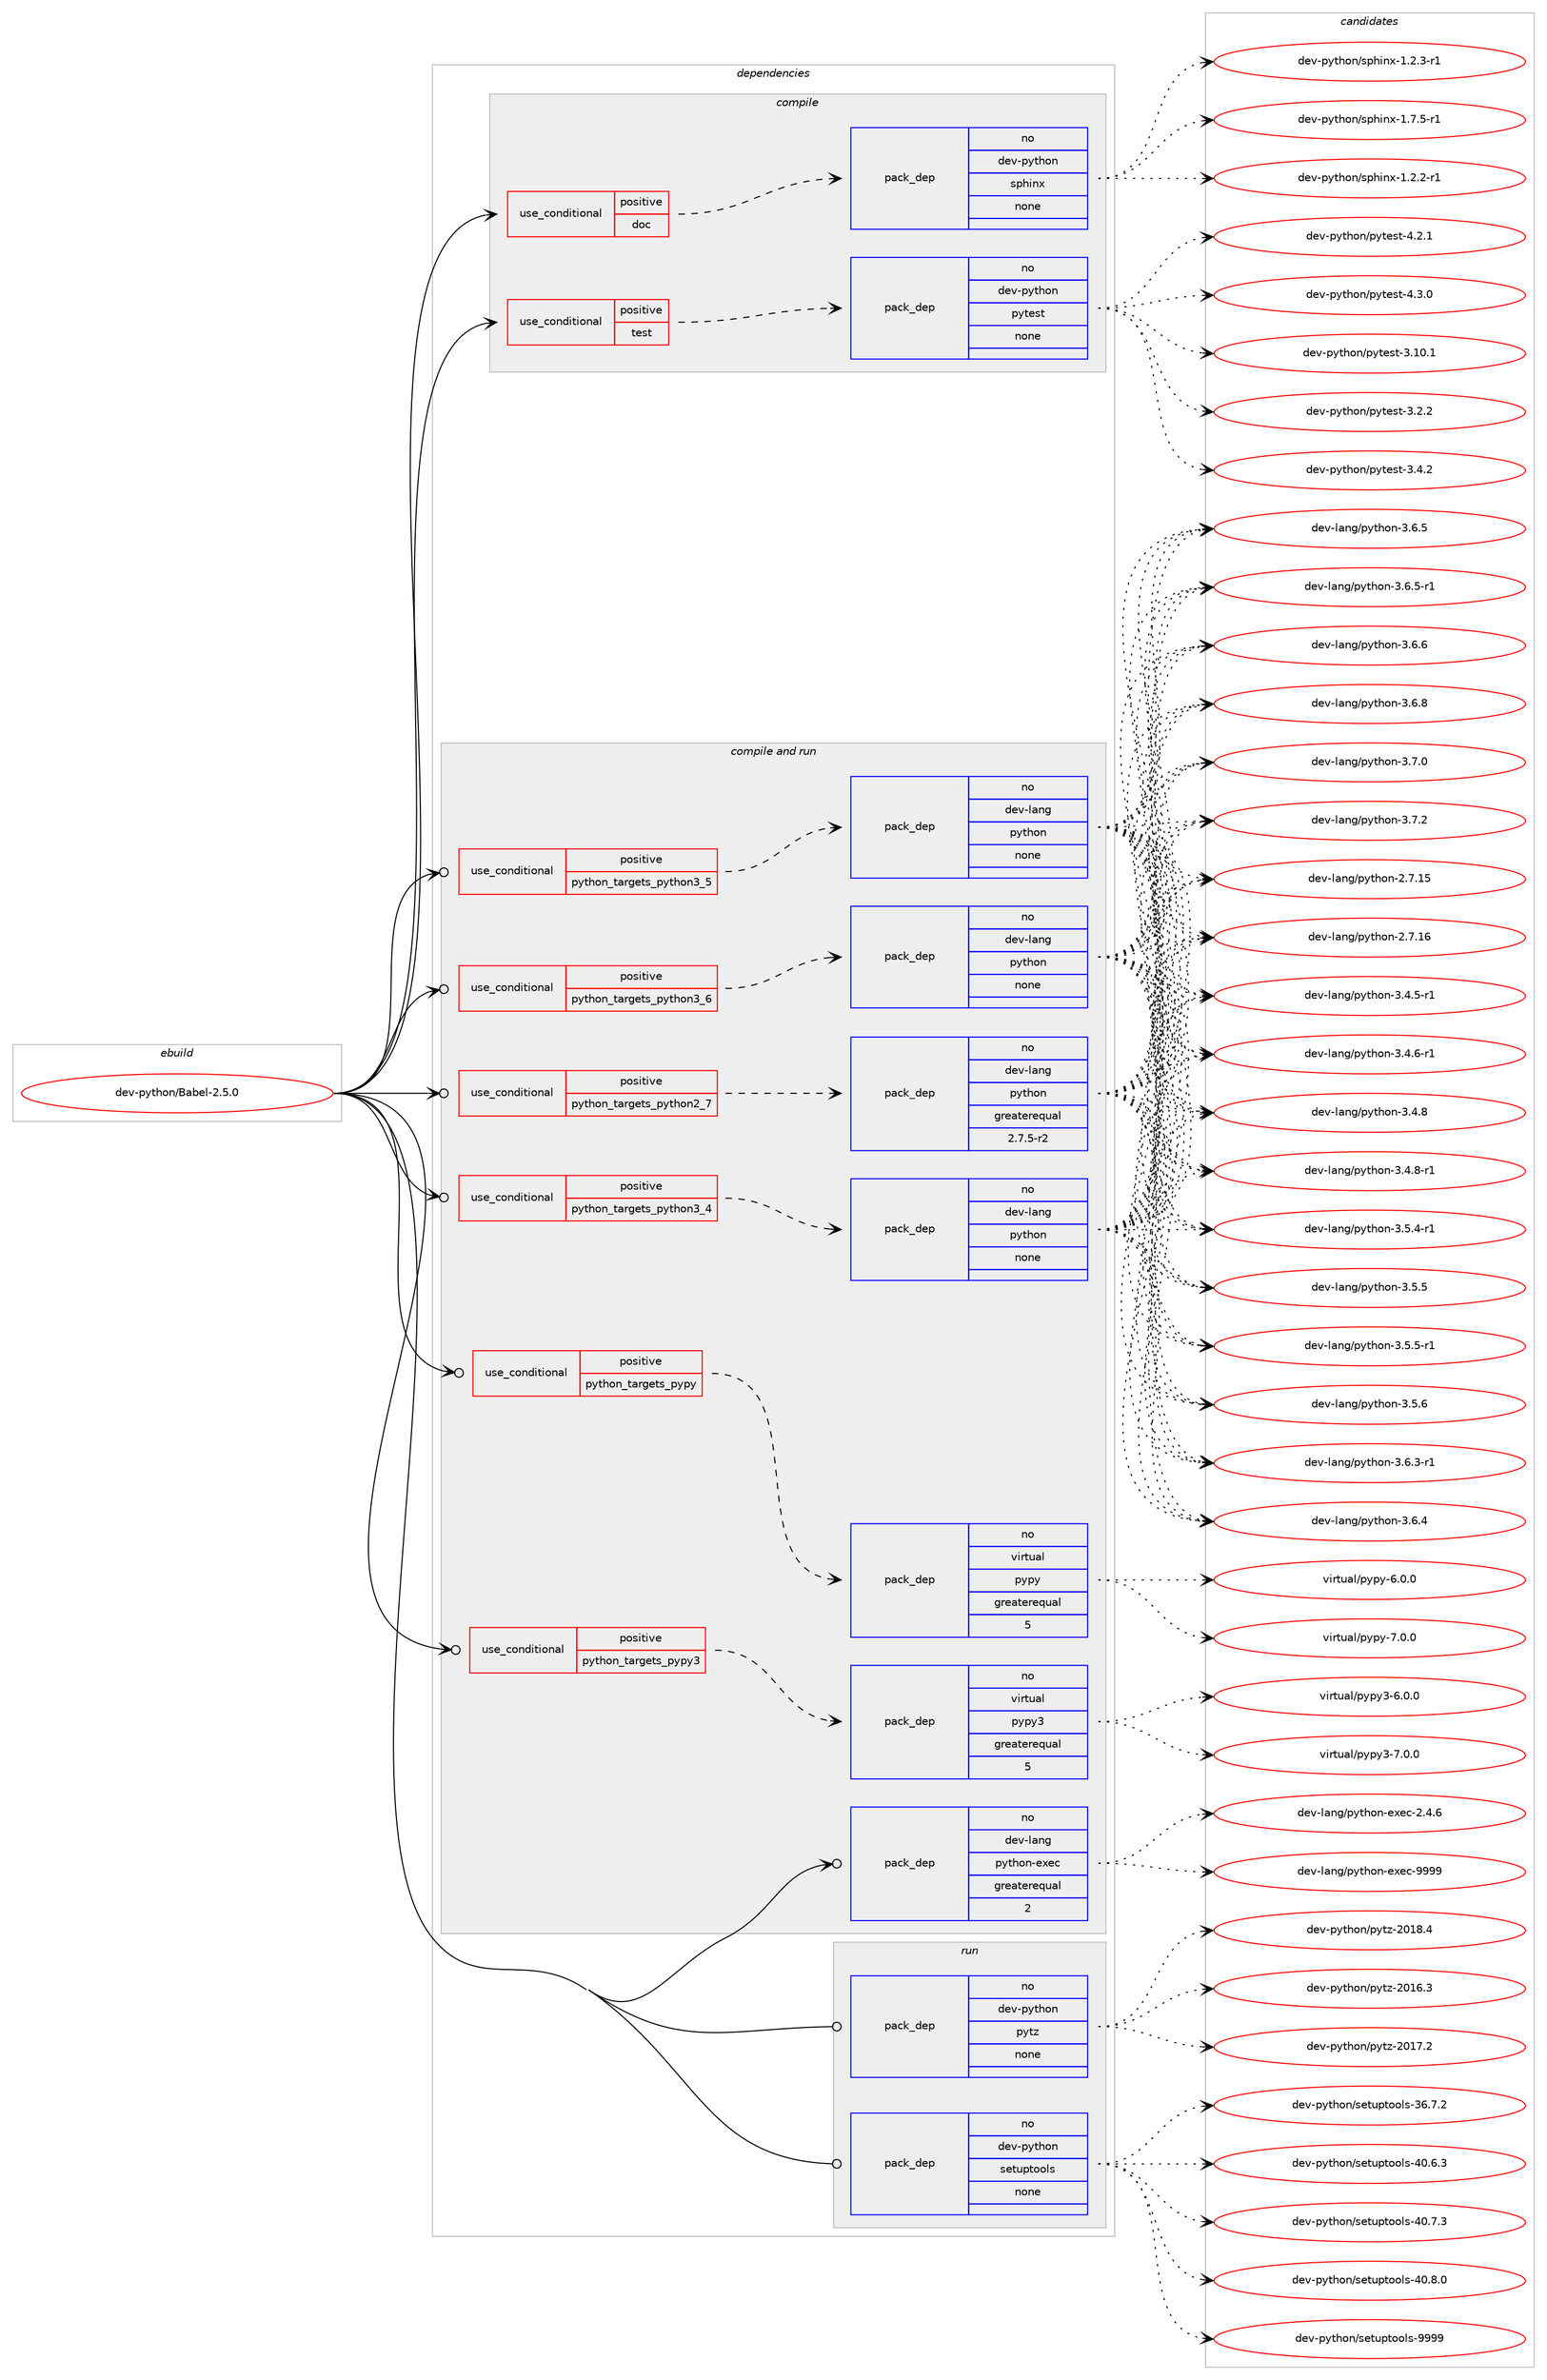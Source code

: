 digraph prolog {

# *************
# Graph options
# *************

newrank=true;
concentrate=true;
compound=true;
graph [rankdir=LR,fontname=Helvetica,fontsize=10,ranksep=1.5];#, ranksep=2.5, nodesep=0.2];
edge  [arrowhead=vee];
node  [fontname=Helvetica,fontsize=10];

# **********
# The ebuild
# **********

subgraph cluster_leftcol {
color=gray;
rank=same;
label=<<i>ebuild</i>>;
id [label="dev-python/Babel-2.5.0", color=red, width=4, href="../dev-python/Babel-2.5.0.svg"];
}

# ****************
# The dependencies
# ****************

subgraph cluster_midcol {
color=gray;
label=<<i>dependencies</i>>;
subgraph cluster_compile {
fillcolor="#eeeeee";
style=filled;
label=<<i>compile</i>>;
subgraph cond370198 {
dependency1396496 [label=<<TABLE BORDER="0" CELLBORDER="1" CELLSPACING="0" CELLPADDING="4"><TR><TD ROWSPAN="3" CELLPADDING="10">use_conditional</TD></TR><TR><TD>positive</TD></TR><TR><TD>doc</TD></TR></TABLE>>, shape=none, color=red];
subgraph pack1003074 {
dependency1396497 [label=<<TABLE BORDER="0" CELLBORDER="1" CELLSPACING="0" CELLPADDING="4" WIDTH="220"><TR><TD ROWSPAN="6" CELLPADDING="30">pack_dep</TD></TR><TR><TD WIDTH="110">no</TD></TR><TR><TD>dev-python</TD></TR><TR><TD>sphinx</TD></TR><TR><TD>none</TD></TR><TR><TD></TD></TR></TABLE>>, shape=none, color=blue];
}
dependency1396496:e -> dependency1396497:w [weight=20,style="dashed",arrowhead="vee"];
}
id:e -> dependency1396496:w [weight=20,style="solid",arrowhead="vee"];
subgraph cond370199 {
dependency1396498 [label=<<TABLE BORDER="0" CELLBORDER="1" CELLSPACING="0" CELLPADDING="4"><TR><TD ROWSPAN="3" CELLPADDING="10">use_conditional</TD></TR><TR><TD>positive</TD></TR><TR><TD>test</TD></TR></TABLE>>, shape=none, color=red];
subgraph pack1003075 {
dependency1396499 [label=<<TABLE BORDER="0" CELLBORDER="1" CELLSPACING="0" CELLPADDING="4" WIDTH="220"><TR><TD ROWSPAN="6" CELLPADDING="30">pack_dep</TD></TR><TR><TD WIDTH="110">no</TD></TR><TR><TD>dev-python</TD></TR><TR><TD>pytest</TD></TR><TR><TD>none</TD></TR><TR><TD></TD></TR></TABLE>>, shape=none, color=blue];
}
dependency1396498:e -> dependency1396499:w [weight=20,style="dashed",arrowhead="vee"];
}
id:e -> dependency1396498:w [weight=20,style="solid",arrowhead="vee"];
}
subgraph cluster_compileandrun {
fillcolor="#eeeeee";
style=filled;
label=<<i>compile and run</i>>;
subgraph cond370200 {
dependency1396500 [label=<<TABLE BORDER="0" CELLBORDER="1" CELLSPACING="0" CELLPADDING="4"><TR><TD ROWSPAN="3" CELLPADDING="10">use_conditional</TD></TR><TR><TD>positive</TD></TR><TR><TD>python_targets_pypy</TD></TR></TABLE>>, shape=none, color=red];
subgraph pack1003076 {
dependency1396501 [label=<<TABLE BORDER="0" CELLBORDER="1" CELLSPACING="0" CELLPADDING="4" WIDTH="220"><TR><TD ROWSPAN="6" CELLPADDING="30">pack_dep</TD></TR><TR><TD WIDTH="110">no</TD></TR><TR><TD>virtual</TD></TR><TR><TD>pypy</TD></TR><TR><TD>greaterequal</TD></TR><TR><TD>5</TD></TR></TABLE>>, shape=none, color=blue];
}
dependency1396500:e -> dependency1396501:w [weight=20,style="dashed",arrowhead="vee"];
}
id:e -> dependency1396500:w [weight=20,style="solid",arrowhead="odotvee"];
subgraph cond370201 {
dependency1396502 [label=<<TABLE BORDER="0" CELLBORDER="1" CELLSPACING="0" CELLPADDING="4"><TR><TD ROWSPAN="3" CELLPADDING="10">use_conditional</TD></TR><TR><TD>positive</TD></TR><TR><TD>python_targets_pypy3</TD></TR></TABLE>>, shape=none, color=red];
subgraph pack1003077 {
dependency1396503 [label=<<TABLE BORDER="0" CELLBORDER="1" CELLSPACING="0" CELLPADDING="4" WIDTH="220"><TR><TD ROWSPAN="6" CELLPADDING="30">pack_dep</TD></TR><TR><TD WIDTH="110">no</TD></TR><TR><TD>virtual</TD></TR><TR><TD>pypy3</TD></TR><TR><TD>greaterequal</TD></TR><TR><TD>5</TD></TR></TABLE>>, shape=none, color=blue];
}
dependency1396502:e -> dependency1396503:w [weight=20,style="dashed",arrowhead="vee"];
}
id:e -> dependency1396502:w [weight=20,style="solid",arrowhead="odotvee"];
subgraph cond370202 {
dependency1396504 [label=<<TABLE BORDER="0" CELLBORDER="1" CELLSPACING="0" CELLPADDING="4"><TR><TD ROWSPAN="3" CELLPADDING="10">use_conditional</TD></TR><TR><TD>positive</TD></TR><TR><TD>python_targets_python2_7</TD></TR></TABLE>>, shape=none, color=red];
subgraph pack1003078 {
dependency1396505 [label=<<TABLE BORDER="0" CELLBORDER="1" CELLSPACING="0" CELLPADDING="4" WIDTH="220"><TR><TD ROWSPAN="6" CELLPADDING="30">pack_dep</TD></TR><TR><TD WIDTH="110">no</TD></TR><TR><TD>dev-lang</TD></TR><TR><TD>python</TD></TR><TR><TD>greaterequal</TD></TR><TR><TD>2.7.5-r2</TD></TR></TABLE>>, shape=none, color=blue];
}
dependency1396504:e -> dependency1396505:w [weight=20,style="dashed",arrowhead="vee"];
}
id:e -> dependency1396504:w [weight=20,style="solid",arrowhead="odotvee"];
subgraph cond370203 {
dependency1396506 [label=<<TABLE BORDER="0" CELLBORDER="1" CELLSPACING="0" CELLPADDING="4"><TR><TD ROWSPAN="3" CELLPADDING="10">use_conditional</TD></TR><TR><TD>positive</TD></TR><TR><TD>python_targets_python3_4</TD></TR></TABLE>>, shape=none, color=red];
subgraph pack1003079 {
dependency1396507 [label=<<TABLE BORDER="0" CELLBORDER="1" CELLSPACING="0" CELLPADDING="4" WIDTH="220"><TR><TD ROWSPAN="6" CELLPADDING="30">pack_dep</TD></TR><TR><TD WIDTH="110">no</TD></TR><TR><TD>dev-lang</TD></TR><TR><TD>python</TD></TR><TR><TD>none</TD></TR><TR><TD></TD></TR></TABLE>>, shape=none, color=blue];
}
dependency1396506:e -> dependency1396507:w [weight=20,style="dashed",arrowhead="vee"];
}
id:e -> dependency1396506:w [weight=20,style="solid",arrowhead="odotvee"];
subgraph cond370204 {
dependency1396508 [label=<<TABLE BORDER="0" CELLBORDER="1" CELLSPACING="0" CELLPADDING="4"><TR><TD ROWSPAN="3" CELLPADDING="10">use_conditional</TD></TR><TR><TD>positive</TD></TR><TR><TD>python_targets_python3_5</TD></TR></TABLE>>, shape=none, color=red];
subgraph pack1003080 {
dependency1396509 [label=<<TABLE BORDER="0" CELLBORDER="1" CELLSPACING="0" CELLPADDING="4" WIDTH="220"><TR><TD ROWSPAN="6" CELLPADDING="30">pack_dep</TD></TR><TR><TD WIDTH="110">no</TD></TR><TR><TD>dev-lang</TD></TR><TR><TD>python</TD></TR><TR><TD>none</TD></TR><TR><TD></TD></TR></TABLE>>, shape=none, color=blue];
}
dependency1396508:e -> dependency1396509:w [weight=20,style="dashed",arrowhead="vee"];
}
id:e -> dependency1396508:w [weight=20,style="solid",arrowhead="odotvee"];
subgraph cond370205 {
dependency1396510 [label=<<TABLE BORDER="0" CELLBORDER="1" CELLSPACING="0" CELLPADDING="4"><TR><TD ROWSPAN="3" CELLPADDING="10">use_conditional</TD></TR><TR><TD>positive</TD></TR><TR><TD>python_targets_python3_6</TD></TR></TABLE>>, shape=none, color=red];
subgraph pack1003081 {
dependency1396511 [label=<<TABLE BORDER="0" CELLBORDER="1" CELLSPACING="0" CELLPADDING="4" WIDTH="220"><TR><TD ROWSPAN="6" CELLPADDING="30">pack_dep</TD></TR><TR><TD WIDTH="110">no</TD></TR><TR><TD>dev-lang</TD></TR><TR><TD>python</TD></TR><TR><TD>none</TD></TR><TR><TD></TD></TR></TABLE>>, shape=none, color=blue];
}
dependency1396510:e -> dependency1396511:w [weight=20,style="dashed",arrowhead="vee"];
}
id:e -> dependency1396510:w [weight=20,style="solid",arrowhead="odotvee"];
subgraph pack1003082 {
dependency1396512 [label=<<TABLE BORDER="0" CELLBORDER="1" CELLSPACING="0" CELLPADDING="4" WIDTH="220"><TR><TD ROWSPAN="6" CELLPADDING="30">pack_dep</TD></TR><TR><TD WIDTH="110">no</TD></TR><TR><TD>dev-lang</TD></TR><TR><TD>python-exec</TD></TR><TR><TD>greaterequal</TD></TR><TR><TD>2</TD></TR></TABLE>>, shape=none, color=blue];
}
id:e -> dependency1396512:w [weight=20,style="solid",arrowhead="odotvee"];
}
subgraph cluster_run {
fillcolor="#eeeeee";
style=filled;
label=<<i>run</i>>;
subgraph pack1003083 {
dependency1396513 [label=<<TABLE BORDER="0" CELLBORDER="1" CELLSPACING="0" CELLPADDING="4" WIDTH="220"><TR><TD ROWSPAN="6" CELLPADDING="30">pack_dep</TD></TR><TR><TD WIDTH="110">no</TD></TR><TR><TD>dev-python</TD></TR><TR><TD>pytz</TD></TR><TR><TD>none</TD></TR><TR><TD></TD></TR></TABLE>>, shape=none, color=blue];
}
id:e -> dependency1396513:w [weight=20,style="solid",arrowhead="odot"];
subgraph pack1003084 {
dependency1396514 [label=<<TABLE BORDER="0" CELLBORDER="1" CELLSPACING="0" CELLPADDING="4" WIDTH="220"><TR><TD ROWSPAN="6" CELLPADDING="30">pack_dep</TD></TR><TR><TD WIDTH="110">no</TD></TR><TR><TD>dev-python</TD></TR><TR><TD>setuptools</TD></TR><TR><TD>none</TD></TR><TR><TD></TD></TR></TABLE>>, shape=none, color=blue];
}
id:e -> dependency1396514:w [weight=20,style="solid",arrowhead="odot"];
}
}

# **************
# The candidates
# **************

subgraph cluster_choices {
rank=same;
color=gray;
label=<<i>candidates</i>>;

subgraph choice1003074 {
color=black;
nodesep=1;
choice10010111845112121116104111110471151121041051101204549465046504511449 [label="dev-python/sphinx-1.2.2-r1", color=red, width=4,href="../dev-python/sphinx-1.2.2-r1.svg"];
choice10010111845112121116104111110471151121041051101204549465046514511449 [label="dev-python/sphinx-1.2.3-r1", color=red, width=4,href="../dev-python/sphinx-1.2.3-r1.svg"];
choice10010111845112121116104111110471151121041051101204549465546534511449 [label="dev-python/sphinx-1.7.5-r1", color=red, width=4,href="../dev-python/sphinx-1.7.5-r1.svg"];
dependency1396497:e -> choice10010111845112121116104111110471151121041051101204549465046504511449:w [style=dotted,weight="100"];
dependency1396497:e -> choice10010111845112121116104111110471151121041051101204549465046514511449:w [style=dotted,weight="100"];
dependency1396497:e -> choice10010111845112121116104111110471151121041051101204549465546534511449:w [style=dotted,weight="100"];
}
subgraph choice1003075 {
color=black;
nodesep=1;
choice100101118451121211161041111104711212111610111511645514649484649 [label="dev-python/pytest-3.10.1", color=red, width=4,href="../dev-python/pytest-3.10.1.svg"];
choice1001011184511212111610411111047112121116101115116455146504650 [label="dev-python/pytest-3.2.2", color=red, width=4,href="../dev-python/pytest-3.2.2.svg"];
choice1001011184511212111610411111047112121116101115116455146524650 [label="dev-python/pytest-3.4.2", color=red, width=4,href="../dev-python/pytest-3.4.2.svg"];
choice1001011184511212111610411111047112121116101115116455246504649 [label="dev-python/pytest-4.2.1", color=red, width=4,href="../dev-python/pytest-4.2.1.svg"];
choice1001011184511212111610411111047112121116101115116455246514648 [label="dev-python/pytest-4.3.0", color=red, width=4,href="../dev-python/pytest-4.3.0.svg"];
dependency1396499:e -> choice100101118451121211161041111104711212111610111511645514649484649:w [style=dotted,weight="100"];
dependency1396499:e -> choice1001011184511212111610411111047112121116101115116455146504650:w [style=dotted,weight="100"];
dependency1396499:e -> choice1001011184511212111610411111047112121116101115116455146524650:w [style=dotted,weight="100"];
dependency1396499:e -> choice1001011184511212111610411111047112121116101115116455246504649:w [style=dotted,weight="100"];
dependency1396499:e -> choice1001011184511212111610411111047112121116101115116455246514648:w [style=dotted,weight="100"];
}
subgraph choice1003076 {
color=black;
nodesep=1;
choice1181051141161179710847112121112121455446484648 [label="virtual/pypy-6.0.0", color=red, width=4,href="../virtual/pypy-6.0.0.svg"];
choice1181051141161179710847112121112121455546484648 [label="virtual/pypy-7.0.0", color=red, width=4,href="../virtual/pypy-7.0.0.svg"];
dependency1396501:e -> choice1181051141161179710847112121112121455446484648:w [style=dotted,weight="100"];
dependency1396501:e -> choice1181051141161179710847112121112121455546484648:w [style=dotted,weight="100"];
}
subgraph choice1003077 {
color=black;
nodesep=1;
choice118105114116117971084711212111212151455446484648 [label="virtual/pypy3-6.0.0", color=red, width=4,href="../virtual/pypy3-6.0.0.svg"];
choice118105114116117971084711212111212151455546484648 [label="virtual/pypy3-7.0.0", color=red, width=4,href="../virtual/pypy3-7.0.0.svg"];
dependency1396503:e -> choice118105114116117971084711212111212151455446484648:w [style=dotted,weight="100"];
dependency1396503:e -> choice118105114116117971084711212111212151455546484648:w [style=dotted,weight="100"];
}
subgraph choice1003078 {
color=black;
nodesep=1;
choice10010111845108971101034711212111610411111045504655464953 [label="dev-lang/python-2.7.15", color=red, width=4,href="../dev-lang/python-2.7.15.svg"];
choice10010111845108971101034711212111610411111045504655464954 [label="dev-lang/python-2.7.16", color=red, width=4,href="../dev-lang/python-2.7.16.svg"];
choice1001011184510897110103471121211161041111104551465246534511449 [label="dev-lang/python-3.4.5-r1", color=red, width=4,href="../dev-lang/python-3.4.5-r1.svg"];
choice1001011184510897110103471121211161041111104551465246544511449 [label="dev-lang/python-3.4.6-r1", color=red, width=4,href="../dev-lang/python-3.4.6-r1.svg"];
choice100101118451089711010347112121116104111110455146524656 [label="dev-lang/python-3.4.8", color=red, width=4,href="../dev-lang/python-3.4.8.svg"];
choice1001011184510897110103471121211161041111104551465246564511449 [label="dev-lang/python-3.4.8-r1", color=red, width=4,href="../dev-lang/python-3.4.8-r1.svg"];
choice1001011184510897110103471121211161041111104551465346524511449 [label="dev-lang/python-3.5.4-r1", color=red, width=4,href="../dev-lang/python-3.5.4-r1.svg"];
choice100101118451089711010347112121116104111110455146534653 [label="dev-lang/python-3.5.5", color=red, width=4,href="../dev-lang/python-3.5.5.svg"];
choice1001011184510897110103471121211161041111104551465346534511449 [label="dev-lang/python-3.5.5-r1", color=red, width=4,href="../dev-lang/python-3.5.5-r1.svg"];
choice100101118451089711010347112121116104111110455146534654 [label="dev-lang/python-3.5.6", color=red, width=4,href="../dev-lang/python-3.5.6.svg"];
choice1001011184510897110103471121211161041111104551465446514511449 [label="dev-lang/python-3.6.3-r1", color=red, width=4,href="../dev-lang/python-3.6.3-r1.svg"];
choice100101118451089711010347112121116104111110455146544652 [label="dev-lang/python-3.6.4", color=red, width=4,href="../dev-lang/python-3.6.4.svg"];
choice100101118451089711010347112121116104111110455146544653 [label="dev-lang/python-3.6.5", color=red, width=4,href="../dev-lang/python-3.6.5.svg"];
choice1001011184510897110103471121211161041111104551465446534511449 [label="dev-lang/python-3.6.5-r1", color=red, width=4,href="../dev-lang/python-3.6.5-r1.svg"];
choice100101118451089711010347112121116104111110455146544654 [label="dev-lang/python-3.6.6", color=red, width=4,href="../dev-lang/python-3.6.6.svg"];
choice100101118451089711010347112121116104111110455146544656 [label="dev-lang/python-3.6.8", color=red, width=4,href="../dev-lang/python-3.6.8.svg"];
choice100101118451089711010347112121116104111110455146554648 [label="dev-lang/python-3.7.0", color=red, width=4,href="../dev-lang/python-3.7.0.svg"];
choice100101118451089711010347112121116104111110455146554650 [label="dev-lang/python-3.7.2", color=red, width=4,href="../dev-lang/python-3.7.2.svg"];
dependency1396505:e -> choice10010111845108971101034711212111610411111045504655464953:w [style=dotted,weight="100"];
dependency1396505:e -> choice10010111845108971101034711212111610411111045504655464954:w [style=dotted,weight="100"];
dependency1396505:e -> choice1001011184510897110103471121211161041111104551465246534511449:w [style=dotted,weight="100"];
dependency1396505:e -> choice1001011184510897110103471121211161041111104551465246544511449:w [style=dotted,weight="100"];
dependency1396505:e -> choice100101118451089711010347112121116104111110455146524656:w [style=dotted,weight="100"];
dependency1396505:e -> choice1001011184510897110103471121211161041111104551465246564511449:w [style=dotted,weight="100"];
dependency1396505:e -> choice1001011184510897110103471121211161041111104551465346524511449:w [style=dotted,weight="100"];
dependency1396505:e -> choice100101118451089711010347112121116104111110455146534653:w [style=dotted,weight="100"];
dependency1396505:e -> choice1001011184510897110103471121211161041111104551465346534511449:w [style=dotted,weight="100"];
dependency1396505:e -> choice100101118451089711010347112121116104111110455146534654:w [style=dotted,weight="100"];
dependency1396505:e -> choice1001011184510897110103471121211161041111104551465446514511449:w [style=dotted,weight="100"];
dependency1396505:e -> choice100101118451089711010347112121116104111110455146544652:w [style=dotted,weight="100"];
dependency1396505:e -> choice100101118451089711010347112121116104111110455146544653:w [style=dotted,weight="100"];
dependency1396505:e -> choice1001011184510897110103471121211161041111104551465446534511449:w [style=dotted,weight="100"];
dependency1396505:e -> choice100101118451089711010347112121116104111110455146544654:w [style=dotted,weight="100"];
dependency1396505:e -> choice100101118451089711010347112121116104111110455146544656:w [style=dotted,weight="100"];
dependency1396505:e -> choice100101118451089711010347112121116104111110455146554648:w [style=dotted,weight="100"];
dependency1396505:e -> choice100101118451089711010347112121116104111110455146554650:w [style=dotted,weight="100"];
}
subgraph choice1003079 {
color=black;
nodesep=1;
choice10010111845108971101034711212111610411111045504655464953 [label="dev-lang/python-2.7.15", color=red, width=4,href="../dev-lang/python-2.7.15.svg"];
choice10010111845108971101034711212111610411111045504655464954 [label="dev-lang/python-2.7.16", color=red, width=4,href="../dev-lang/python-2.7.16.svg"];
choice1001011184510897110103471121211161041111104551465246534511449 [label="dev-lang/python-3.4.5-r1", color=red, width=4,href="../dev-lang/python-3.4.5-r1.svg"];
choice1001011184510897110103471121211161041111104551465246544511449 [label="dev-lang/python-3.4.6-r1", color=red, width=4,href="../dev-lang/python-3.4.6-r1.svg"];
choice100101118451089711010347112121116104111110455146524656 [label="dev-lang/python-3.4.8", color=red, width=4,href="../dev-lang/python-3.4.8.svg"];
choice1001011184510897110103471121211161041111104551465246564511449 [label="dev-lang/python-3.4.8-r1", color=red, width=4,href="../dev-lang/python-3.4.8-r1.svg"];
choice1001011184510897110103471121211161041111104551465346524511449 [label="dev-lang/python-3.5.4-r1", color=red, width=4,href="../dev-lang/python-3.5.4-r1.svg"];
choice100101118451089711010347112121116104111110455146534653 [label="dev-lang/python-3.5.5", color=red, width=4,href="../dev-lang/python-3.5.5.svg"];
choice1001011184510897110103471121211161041111104551465346534511449 [label="dev-lang/python-3.5.5-r1", color=red, width=4,href="../dev-lang/python-3.5.5-r1.svg"];
choice100101118451089711010347112121116104111110455146534654 [label="dev-lang/python-3.5.6", color=red, width=4,href="../dev-lang/python-3.5.6.svg"];
choice1001011184510897110103471121211161041111104551465446514511449 [label="dev-lang/python-3.6.3-r1", color=red, width=4,href="../dev-lang/python-3.6.3-r1.svg"];
choice100101118451089711010347112121116104111110455146544652 [label="dev-lang/python-3.6.4", color=red, width=4,href="../dev-lang/python-3.6.4.svg"];
choice100101118451089711010347112121116104111110455146544653 [label="dev-lang/python-3.6.5", color=red, width=4,href="../dev-lang/python-3.6.5.svg"];
choice1001011184510897110103471121211161041111104551465446534511449 [label="dev-lang/python-3.6.5-r1", color=red, width=4,href="../dev-lang/python-3.6.5-r1.svg"];
choice100101118451089711010347112121116104111110455146544654 [label="dev-lang/python-3.6.6", color=red, width=4,href="../dev-lang/python-3.6.6.svg"];
choice100101118451089711010347112121116104111110455146544656 [label="dev-lang/python-3.6.8", color=red, width=4,href="../dev-lang/python-3.6.8.svg"];
choice100101118451089711010347112121116104111110455146554648 [label="dev-lang/python-3.7.0", color=red, width=4,href="../dev-lang/python-3.7.0.svg"];
choice100101118451089711010347112121116104111110455146554650 [label="dev-lang/python-3.7.2", color=red, width=4,href="../dev-lang/python-3.7.2.svg"];
dependency1396507:e -> choice10010111845108971101034711212111610411111045504655464953:w [style=dotted,weight="100"];
dependency1396507:e -> choice10010111845108971101034711212111610411111045504655464954:w [style=dotted,weight="100"];
dependency1396507:e -> choice1001011184510897110103471121211161041111104551465246534511449:w [style=dotted,weight="100"];
dependency1396507:e -> choice1001011184510897110103471121211161041111104551465246544511449:w [style=dotted,weight="100"];
dependency1396507:e -> choice100101118451089711010347112121116104111110455146524656:w [style=dotted,weight="100"];
dependency1396507:e -> choice1001011184510897110103471121211161041111104551465246564511449:w [style=dotted,weight="100"];
dependency1396507:e -> choice1001011184510897110103471121211161041111104551465346524511449:w [style=dotted,weight="100"];
dependency1396507:e -> choice100101118451089711010347112121116104111110455146534653:w [style=dotted,weight="100"];
dependency1396507:e -> choice1001011184510897110103471121211161041111104551465346534511449:w [style=dotted,weight="100"];
dependency1396507:e -> choice100101118451089711010347112121116104111110455146534654:w [style=dotted,weight="100"];
dependency1396507:e -> choice1001011184510897110103471121211161041111104551465446514511449:w [style=dotted,weight="100"];
dependency1396507:e -> choice100101118451089711010347112121116104111110455146544652:w [style=dotted,weight="100"];
dependency1396507:e -> choice100101118451089711010347112121116104111110455146544653:w [style=dotted,weight="100"];
dependency1396507:e -> choice1001011184510897110103471121211161041111104551465446534511449:w [style=dotted,weight="100"];
dependency1396507:e -> choice100101118451089711010347112121116104111110455146544654:w [style=dotted,weight="100"];
dependency1396507:e -> choice100101118451089711010347112121116104111110455146544656:w [style=dotted,weight="100"];
dependency1396507:e -> choice100101118451089711010347112121116104111110455146554648:w [style=dotted,weight="100"];
dependency1396507:e -> choice100101118451089711010347112121116104111110455146554650:w [style=dotted,weight="100"];
}
subgraph choice1003080 {
color=black;
nodesep=1;
choice10010111845108971101034711212111610411111045504655464953 [label="dev-lang/python-2.7.15", color=red, width=4,href="../dev-lang/python-2.7.15.svg"];
choice10010111845108971101034711212111610411111045504655464954 [label="dev-lang/python-2.7.16", color=red, width=4,href="../dev-lang/python-2.7.16.svg"];
choice1001011184510897110103471121211161041111104551465246534511449 [label="dev-lang/python-3.4.5-r1", color=red, width=4,href="../dev-lang/python-3.4.5-r1.svg"];
choice1001011184510897110103471121211161041111104551465246544511449 [label="dev-lang/python-3.4.6-r1", color=red, width=4,href="../dev-lang/python-3.4.6-r1.svg"];
choice100101118451089711010347112121116104111110455146524656 [label="dev-lang/python-3.4.8", color=red, width=4,href="../dev-lang/python-3.4.8.svg"];
choice1001011184510897110103471121211161041111104551465246564511449 [label="dev-lang/python-3.4.8-r1", color=red, width=4,href="../dev-lang/python-3.4.8-r1.svg"];
choice1001011184510897110103471121211161041111104551465346524511449 [label="dev-lang/python-3.5.4-r1", color=red, width=4,href="../dev-lang/python-3.5.4-r1.svg"];
choice100101118451089711010347112121116104111110455146534653 [label="dev-lang/python-3.5.5", color=red, width=4,href="../dev-lang/python-3.5.5.svg"];
choice1001011184510897110103471121211161041111104551465346534511449 [label="dev-lang/python-3.5.5-r1", color=red, width=4,href="../dev-lang/python-3.5.5-r1.svg"];
choice100101118451089711010347112121116104111110455146534654 [label="dev-lang/python-3.5.6", color=red, width=4,href="../dev-lang/python-3.5.6.svg"];
choice1001011184510897110103471121211161041111104551465446514511449 [label="dev-lang/python-3.6.3-r1", color=red, width=4,href="../dev-lang/python-3.6.3-r1.svg"];
choice100101118451089711010347112121116104111110455146544652 [label="dev-lang/python-3.6.4", color=red, width=4,href="../dev-lang/python-3.6.4.svg"];
choice100101118451089711010347112121116104111110455146544653 [label="dev-lang/python-3.6.5", color=red, width=4,href="../dev-lang/python-3.6.5.svg"];
choice1001011184510897110103471121211161041111104551465446534511449 [label="dev-lang/python-3.6.5-r1", color=red, width=4,href="../dev-lang/python-3.6.5-r1.svg"];
choice100101118451089711010347112121116104111110455146544654 [label="dev-lang/python-3.6.6", color=red, width=4,href="../dev-lang/python-3.6.6.svg"];
choice100101118451089711010347112121116104111110455146544656 [label="dev-lang/python-3.6.8", color=red, width=4,href="../dev-lang/python-3.6.8.svg"];
choice100101118451089711010347112121116104111110455146554648 [label="dev-lang/python-3.7.0", color=red, width=4,href="../dev-lang/python-3.7.0.svg"];
choice100101118451089711010347112121116104111110455146554650 [label="dev-lang/python-3.7.2", color=red, width=4,href="../dev-lang/python-3.7.2.svg"];
dependency1396509:e -> choice10010111845108971101034711212111610411111045504655464953:w [style=dotted,weight="100"];
dependency1396509:e -> choice10010111845108971101034711212111610411111045504655464954:w [style=dotted,weight="100"];
dependency1396509:e -> choice1001011184510897110103471121211161041111104551465246534511449:w [style=dotted,weight="100"];
dependency1396509:e -> choice1001011184510897110103471121211161041111104551465246544511449:w [style=dotted,weight="100"];
dependency1396509:e -> choice100101118451089711010347112121116104111110455146524656:w [style=dotted,weight="100"];
dependency1396509:e -> choice1001011184510897110103471121211161041111104551465246564511449:w [style=dotted,weight="100"];
dependency1396509:e -> choice1001011184510897110103471121211161041111104551465346524511449:w [style=dotted,weight="100"];
dependency1396509:e -> choice100101118451089711010347112121116104111110455146534653:w [style=dotted,weight="100"];
dependency1396509:e -> choice1001011184510897110103471121211161041111104551465346534511449:w [style=dotted,weight="100"];
dependency1396509:e -> choice100101118451089711010347112121116104111110455146534654:w [style=dotted,weight="100"];
dependency1396509:e -> choice1001011184510897110103471121211161041111104551465446514511449:w [style=dotted,weight="100"];
dependency1396509:e -> choice100101118451089711010347112121116104111110455146544652:w [style=dotted,weight="100"];
dependency1396509:e -> choice100101118451089711010347112121116104111110455146544653:w [style=dotted,weight="100"];
dependency1396509:e -> choice1001011184510897110103471121211161041111104551465446534511449:w [style=dotted,weight="100"];
dependency1396509:e -> choice100101118451089711010347112121116104111110455146544654:w [style=dotted,weight="100"];
dependency1396509:e -> choice100101118451089711010347112121116104111110455146544656:w [style=dotted,weight="100"];
dependency1396509:e -> choice100101118451089711010347112121116104111110455146554648:w [style=dotted,weight="100"];
dependency1396509:e -> choice100101118451089711010347112121116104111110455146554650:w [style=dotted,weight="100"];
}
subgraph choice1003081 {
color=black;
nodesep=1;
choice10010111845108971101034711212111610411111045504655464953 [label="dev-lang/python-2.7.15", color=red, width=4,href="../dev-lang/python-2.7.15.svg"];
choice10010111845108971101034711212111610411111045504655464954 [label="dev-lang/python-2.7.16", color=red, width=4,href="../dev-lang/python-2.7.16.svg"];
choice1001011184510897110103471121211161041111104551465246534511449 [label="dev-lang/python-3.4.5-r1", color=red, width=4,href="../dev-lang/python-3.4.5-r1.svg"];
choice1001011184510897110103471121211161041111104551465246544511449 [label="dev-lang/python-3.4.6-r1", color=red, width=4,href="../dev-lang/python-3.4.6-r1.svg"];
choice100101118451089711010347112121116104111110455146524656 [label="dev-lang/python-3.4.8", color=red, width=4,href="../dev-lang/python-3.4.8.svg"];
choice1001011184510897110103471121211161041111104551465246564511449 [label="dev-lang/python-3.4.8-r1", color=red, width=4,href="../dev-lang/python-3.4.8-r1.svg"];
choice1001011184510897110103471121211161041111104551465346524511449 [label="dev-lang/python-3.5.4-r1", color=red, width=4,href="../dev-lang/python-3.5.4-r1.svg"];
choice100101118451089711010347112121116104111110455146534653 [label="dev-lang/python-3.5.5", color=red, width=4,href="../dev-lang/python-3.5.5.svg"];
choice1001011184510897110103471121211161041111104551465346534511449 [label="dev-lang/python-3.5.5-r1", color=red, width=4,href="../dev-lang/python-3.5.5-r1.svg"];
choice100101118451089711010347112121116104111110455146534654 [label="dev-lang/python-3.5.6", color=red, width=4,href="../dev-lang/python-3.5.6.svg"];
choice1001011184510897110103471121211161041111104551465446514511449 [label="dev-lang/python-3.6.3-r1", color=red, width=4,href="../dev-lang/python-3.6.3-r1.svg"];
choice100101118451089711010347112121116104111110455146544652 [label="dev-lang/python-3.6.4", color=red, width=4,href="../dev-lang/python-3.6.4.svg"];
choice100101118451089711010347112121116104111110455146544653 [label="dev-lang/python-3.6.5", color=red, width=4,href="../dev-lang/python-3.6.5.svg"];
choice1001011184510897110103471121211161041111104551465446534511449 [label="dev-lang/python-3.6.5-r1", color=red, width=4,href="../dev-lang/python-3.6.5-r1.svg"];
choice100101118451089711010347112121116104111110455146544654 [label="dev-lang/python-3.6.6", color=red, width=4,href="../dev-lang/python-3.6.6.svg"];
choice100101118451089711010347112121116104111110455146544656 [label="dev-lang/python-3.6.8", color=red, width=4,href="../dev-lang/python-3.6.8.svg"];
choice100101118451089711010347112121116104111110455146554648 [label="dev-lang/python-3.7.0", color=red, width=4,href="../dev-lang/python-3.7.0.svg"];
choice100101118451089711010347112121116104111110455146554650 [label="dev-lang/python-3.7.2", color=red, width=4,href="../dev-lang/python-3.7.2.svg"];
dependency1396511:e -> choice10010111845108971101034711212111610411111045504655464953:w [style=dotted,weight="100"];
dependency1396511:e -> choice10010111845108971101034711212111610411111045504655464954:w [style=dotted,weight="100"];
dependency1396511:e -> choice1001011184510897110103471121211161041111104551465246534511449:w [style=dotted,weight="100"];
dependency1396511:e -> choice1001011184510897110103471121211161041111104551465246544511449:w [style=dotted,weight="100"];
dependency1396511:e -> choice100101118451089711010347112121116104111110455146524656:w [style=dotted,weight="100"];
dependency1396511:e -> choice1001011184510897110103471121211161041111104551465246564511449:w [style=dotted,weight="100"];
dependency1396511:e -> choice1001011184510897110103471121211161041111104551465346524511449:w [style=dotted,weight="100"];
dependency1396511:e -> choice100101118451089711010347112121116104111110455146534653:w [style=dotted,weight="100"];
dependency1396511:e -> choice1001011184510897110103471121211161041111104551465346534511449:w [style=dotted,weight="100"];
dependency1396511:e -> choice100101118451089711010347112121116104111110455146534654:w [style=dotted,weight="100"];
dependency1396511:e -> choice1001011184510897110103471121211161041111104551465446514511449:w [style=dotted,weight="100"];
dependency1396511:e -> choice100101118451089711010347112121116104111110455146544652:w [style=dotted,weight="100"];
dependency1396511:e -> choice100101118451089711010347112121116104111110455146544653:w [style=dotted,weight="100"];
dependency1396511:e -> choice1001011184510897110103471121211161041111104551465446534511449:w [style=dotted,weight="100"];
dependency1396511:e -> choice100101118451089711010347112121116104111110455146544654:w [style=dotted,weight="100"];
dependency1396511:e -> choice100101118451089711010347112121116104111110455146544656:w [style=dotted,weight="100"];
dependency1396511:e -> choice100101118451089711010347112121116104111110455146554648:w [style=dotted,weight="100"];
dependency1396511:e -> choice100101118451089711010347112121116104111110455146554650:w [style=dotted,weight="100"];
}
subgraph choice1003082 {
color=black;
nodesep=1;
choice1001011184510897110103471121211161041111104510112010199455046524654 [label="dev-lang/python-exec-2.4.6", color=red, width=4,href="../dev-lang/python-exec-2.4.6.svg"];
choice10010111845108971101034711212111610411111045101120101994557575757 [label="dev-lang/python-exec-9999", color=red, width=4,href="../dev-lang/python-exec-9999.svg"];
dependency1396512:e -> choice1001011184510897110103471121211161041111104510112010199455046524654:w [style=dotted,weight="100"];
dependency1396512:e -> choice10010111845108971101034711212111610411111045101120101994557575757:w [style=dotted,weight="100"];
}
subgraph choice1003083 {
color=black;
nodesep=1;
choice100101118451121211161041111104711212111612245504849544651 [label="dev-python/pytz-2016.3", color=red, width=4,href="../dev-python/pytz-2016.3.svg"];
choice100101118451121211161041111104711212111612245504849554650 [label="dev-python/pytz-2017.2", color=red, width=4,href="../dev-python/pytz-2017.2.svg"];
choice100101118451121211161041111104711212111612245504849564652 [label="dev-python/pytz-2018.4", color=red, width=4,href="../dev-python/pytz-2018.4.svg"];
dependency1396513:e -> choice100101118451121211161041111104711212111612245504849544651:w [style=dotted,weight="100"];
dependency1396513:e -> choice100101118451121211161041111104711212111612245504849554650:w [style=dotted,weight="100"];
dependency1396513:e -> choice100101118451121211161041111104711212111612245504849564652:w [style=dotted,weight="100"];
}
subgraph choice1003084 {
color=black;
nodesep=1;
choice100101118451121211161041111104711510111611711211611111110811545515446554650 [label="dev-python/setuptools-36.7.2", color=red, width=4,href="../dev-python/setuptools-36.7.2.svg"];
choice100101118451121211161041111104711510111611711211611111110811545524846544651 [label="dev-python/setuptools-40.6.3", color=red, width=4,href="../dev-python/setuptools-40.6.3.svg"];
choice100101118451121211161041111104711510111611711211611111110811545524846554651 [label="dev-python/setuptools-40.7.3", color=red, width=4,href="../dev-python/setuptools-40.7.3.svg"];
choice100101118451121211161041111104711510111611711211611111110811545524846564648 [label="dev-python/setuptools-40.8.0", color=red, width=4,href="../dev-python/setuptools-40.8.0.svg"];
choice10010111845112121116104111110471151011161171121161111111081154557575757 [label="dev-python/setuptools-9999", color=red, width=4,href="../dev-python/setuptools-9999.svg"];
dependency1396514:e -> choice100101118451121211161041111104711510111611711211611111110811545515446554650:w [style=dotted,weight="100"];
dependency1396514:e -> choice100101118451121211161041111104711510111611711211611111110811545524846544651:w [style=dotted,weight="100"];
dependency1396514:e -> choice100101118451121211161041111104711510111611711211611111110811545524846554651:w [style=dotted,weight="100"];
dependency1396514:e -> choice100101118451121211161041111104711510111611711211611111110811545524846564648:w [style=dotted,weight="100"];
dependency1396514:e -> choice10010111845112121116104111110471151011161171121161111111081154557575757:w [style=dotted,weight="100"];
}
}

}
